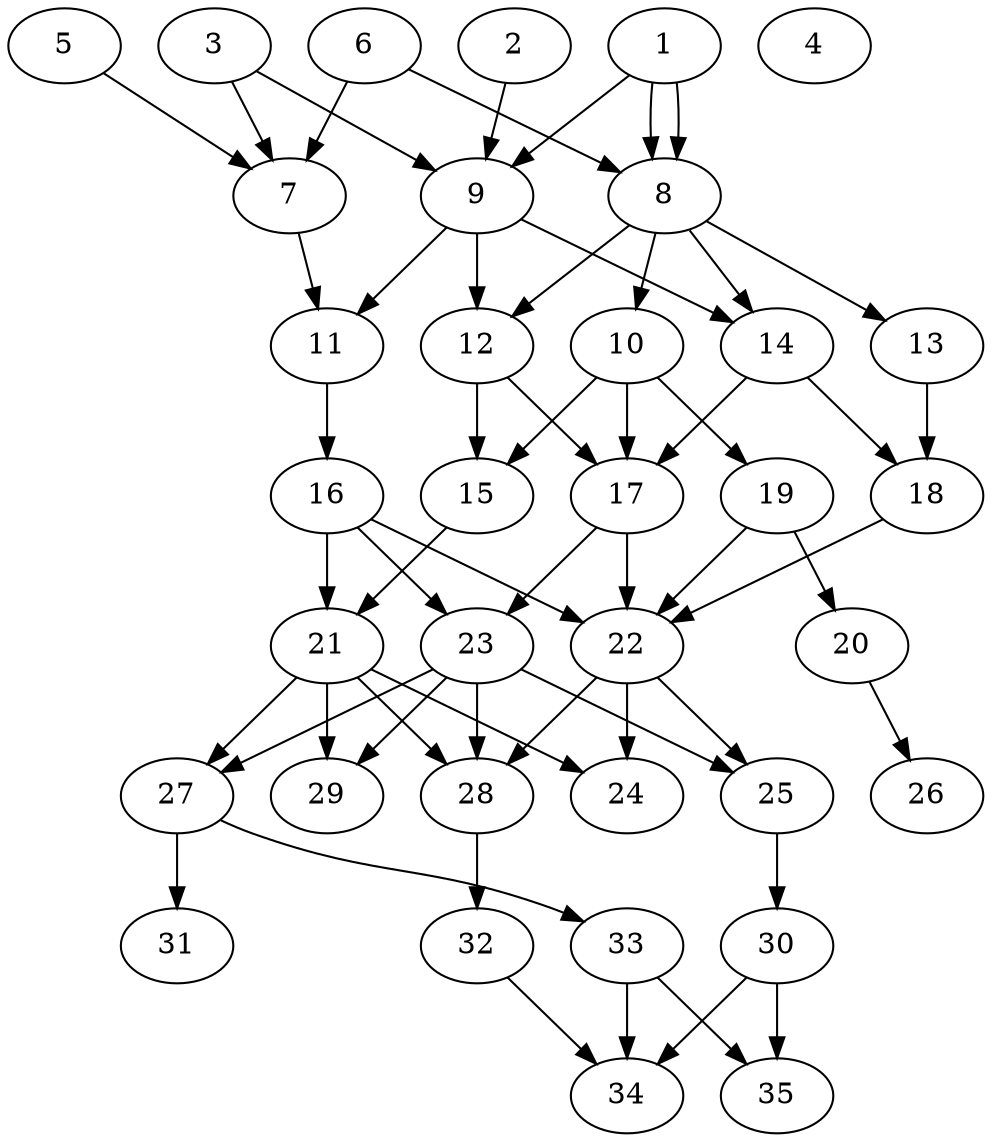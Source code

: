 // DAG automatically generated by daggen at Thu Oct  3 14:05:37 2019
// ./daggen --dot -n 35 --ccr 0.3 --fat 0.5 --regular 0.5 --density 0.7 --mindata 5242880 --maxdata 52428800 
digraph G {
  1 [size="106308267", alpha="0.02", expect_size="31892480"] 
  1 -> 8 [size ="31892480"]
  1 -> 8 [size ="31892480"]
  1 -> 9 [size ="31892480"]
  2 [size="19544747", alpha="0.07", expect_size="5863424"] 
  2 -> 9 [size ="5863424"]
  3 [size="164973227", alpha="0.01", expect_size="49491968"] 
  3 -> 7 [size ="49491968"]
  3 -> 9 [size ="49491968"]
  4 [size="173615787", alpha="0.02", expect_size="52084736"] 
  5 [size="25746773", alpha="0.02", expect_size="7724032"] 
  5 -> 7 [size ="7724032"]
  6 [size="23033173", alpha="0.15", expect_size="6909952"] 
  6 -> 7 [size ="6909952"]
  6 -> 8 [size ="6909952"]
  7 [size="95720107", alpha="0.13", expect_size="28716032"] 
  7 -> 11 [size ="28716032"]
  8 [size="119401813", alpha="0.09", expect_size="35820544"] 
  8 -> 10 [size ="35820544"]
  8 -> 12 [size ="35820544"]
  8 -> 13 [size ="35820544"]
  8 -> 14 [size ="35820544"]
  9 [size="135226027", alpha="0.01", expect_size="40567808"] 
  9 -> 11 [size ="40567808"]
  9 -> 12 [size ="40567808"]
  9 -> 14 [size ="40567808"]
  10 [size="36618240", alpha="0.09", expect_size="10985472"] 
  10 -> 15 [size ="10985472"]
  10 -> 17 [size ="10985472"]
  10 -> 19 [size ="10985472"]
  11 [size="159010133", alpha="0.16", expect_size="47703040"] 
  11 -> 16 [size ="47703040"]
  12 [size="172840960", alpha="0.09", expect_size="51852288"] 
  12 -> 15 [size ="51852288"]
  12 -> 17 [size ="51852288"]
  13 [size="67956053", alpha="0.03", expect_size="20386816"] 
  13 -> 18 [size ="20386816"]
  14 [size="77608960", alpha="0.16", expect_size="23282688"] 
  14 -> 17 [size ="23282688"]
  14 -> 18 [size ="23282688"]
  15 [size="93518507", alpha="0.11", expect_size="28055552"] 
  15 -> 21 [size ="28055552"]
  16 [size="111172267", alpha="0.12", expect_size="33351680"] 
  16 -> 21 [size ="33351680"]
  16 -> 22 [size ="33351680"]
  16 -> 23 [size ="33351680"]
  17 [size="70417067", alpha="0.11", expect_size="21125120"] 
  17 -> 22 [size ="21125120"]
  17 -> 23 [size ="21125120"]
  18 [size="171294720", alpha="0.01", expect_size="51388416"] 
  18 -> 22 [size ="51388416"]
  19 [size="84271787", alpha="0.05", expect_size="25281536"] 
  19 -> 20 [size ="25281536"]
  19 -> 22 [size ="25281536"]
  20 [size="95232000", alpha="0.03", expect_size="28569600"] 
  20 -> 26 [size ="28569600"]
  21 [size="163669333", alpha="0.13", expect_size="49100800"] 
  21 -> 24 [size ="49100800"]
  21 -> 27 [size ="49100800"]
  21 -> 28 [size ="49100800"]
  21 -> 29 [size ="49100800"]
  22 [size="134116693", alpha="0.02", expect_size="40235008"] 
  22 -> 24 [size ="40235008"]
  22 -> 25 [size ="40235008"]
  22 -> 28 [size ="40235008"]
  23 [size="51145387", alpha="0.11", expect_size="15343616"] 
  23 -> 25 [size ="15343616"]
  23 -> 27 [size ="15343616"]
  23 -> 28 [size ="15343616"]
  23 -> 29 [size ="15343616"]
  24 [size="71645867", alpha="0.19", expect_size="21493760"] 
  25 [size="40891733", alpha="0.09", expect_size="12267520"] 
  25 -> 30 [size ="12267520"]
  26 [size="129594027", alpha="0.19", expect_size="38878208"] 
  27 [size="70048427", alpha="0.19", expect_size="21014528"] 
  27 -> 31 [size ="21014528"]
  27 -> 33 [size ="21014528"]
  28 [size="159419733", alpha="0.12", expect_size="47825920"] 
  28 -> 32 [size ="47825920"]
  29 [size="171076267", alpha="0.20", expect_size="51322880"] 
  30 [size="52800853", alpha="0.10", expect_size="15840256"] 
  30 -> 34 [size ="15840256"]
  30 -> 35 [size ="15840256"]
  31 [size="77380267", alpha="0.18", expect_size="23214080"] 
  32 [size="19070293", alpha="0.07", expect_size="5721088"] 
  32 -> 34 [size ="5721088"]
  33 [size="37236053", alpha="0.01", expect_size="11170816"] 
  33 -> 34 [size ="11170816"]
  33 -> 35 [size ="11170816"]
  34 [size="122084693", alpha="0.03", expect_size="36625408"] 
  35 [size="115186347", alpha="0.15", expect_size="34555904"] 
}
